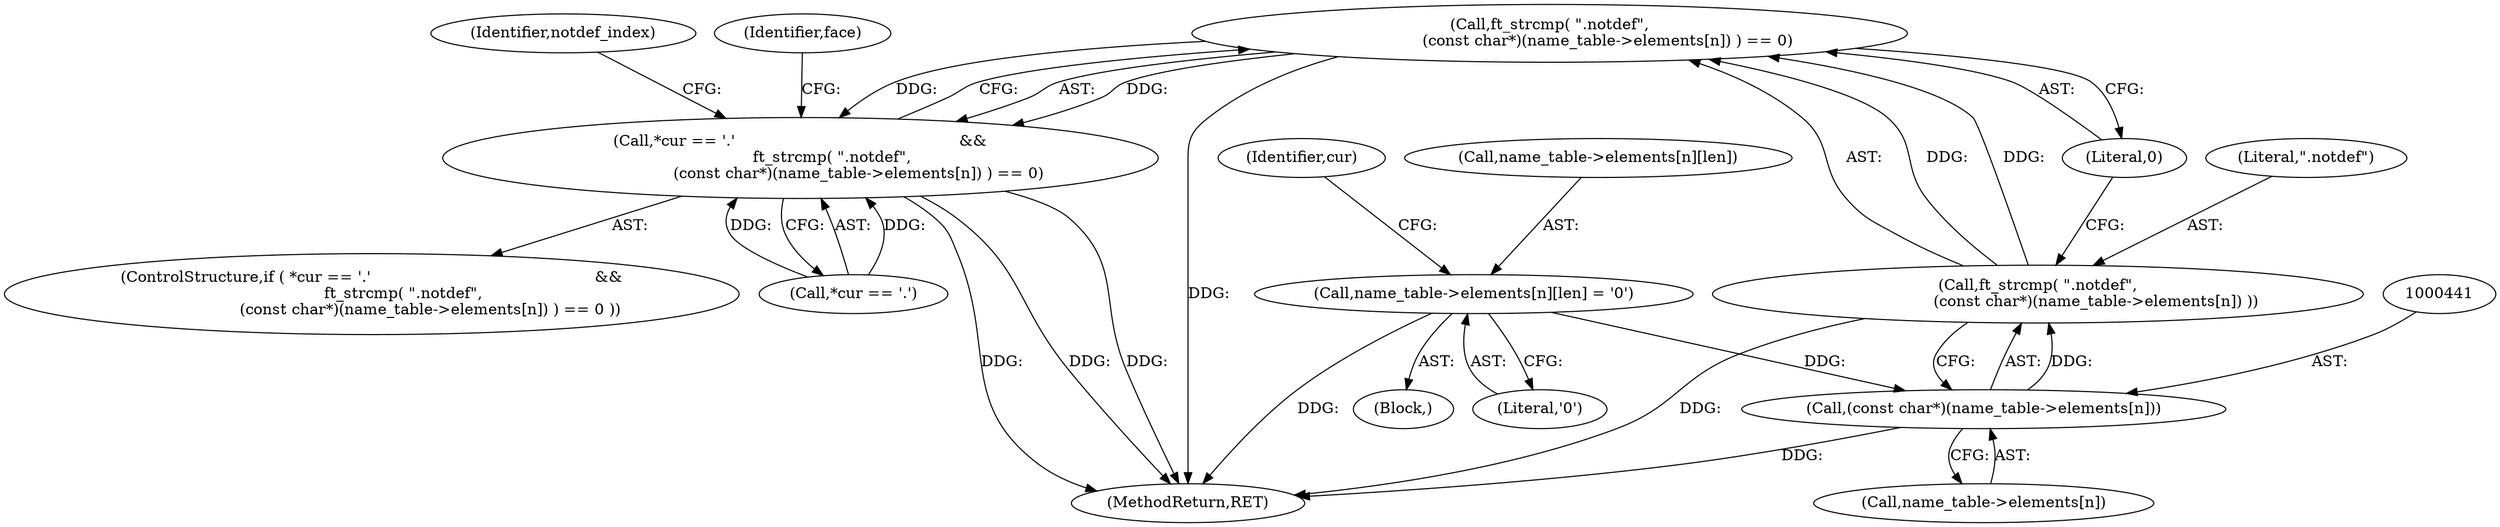 digraph "0_savannah_dd89710f0f643eb0f99a3830e0712d26c7642acd@API" {
"1000437" [label="(Call,ft_strcmp( \".notdef\",\n                        (const char*)(name_table->elements[n]) ) == 0)"];
"1000438" [label="(Call,ft_strcmp( \".notdef\",\n                        (const char*)(name_table->elements[n]) ))"];
"1000440" [label="(Call,(const char*)(name_table->elements[n]))"];
"1000422" [label="(Call,name_table->elements[n][len] = '\0')"];
"1000432" [label="(Call,*cur == '.'                                              &&\n             ft_strcmp( \".notdef\",\n                        (const char*)(name_table->elements[n]) ) == 0)"];
"1000450" [label="(Identifier,notdef_index)"];
"1000432" [label="(Call,*cur == '.'                                              &&\n             ft_strcmp( \".notdef\",\n                        (const char*)(name_table->elements[n]) ) == 0)"];
"1000423" [label="(Call,name_table->elements[n][len])"];
"1000422" [label="(Call,name_table->elements[n][len] = '\0')"];
"1000442" [label="(Call,name_table->elements[n])"];
"1000437" [label="(Call,ft_strcmp( \".notdef\",\n                        (const char*)(name_table->elements[n]) ) == 0)"];
"1000433" [label="(Call,*cur == '.')"];
"1000461" [label="(Identifier,face)"];
"1000440" [label="(Call,(const char*)(name_table->elements[n]))"];
"1000438" [label="(Call,ft_strcmp( \".notdef\",\n                        (const char*)(name_table->elements[n]) ))"];
"1000370" [label="(Block,)"];
"1000431" [label="(ControlStructure,if ( *cur == '.'                                              &&\n             ft_strcmp( \".notdef\",\n                        (const char*)(name_table->elements[n]) ) == 0 ))"];
"1000435" [label="(Identifier,cur)"];
"1000430" [label="(Literal,'\0')"];
"1000447" [label="(Literal,0)"];
"1000439" [label="(Literal,\".notdef\")"];
"1000823" [label="(MethodReturn,RET)"];
"1000437" -> "1000432"  [label="AST: "];
"1000437" -> "1000447"  [label="CFG: "];
"1000438" -> "1000437"  [label="AST: "];
"1000447" -> "1000437"  [label="AST: "];
"1000432" -> "1000437"  [label="CFG: "];
"1000437" -> "1000823"  [label="DDG: "];
"1000437" -> "1000432"  [label="DDG: "];
"1000437" -> "1000432"  [label="DDG: "];
"1000438" -> "1000437"  [label="DDG: "];
"1000438" -> "1000437"  [label="DDG: "];
"1000438" -> "1000440"  [label="CFG: "];
"1000439" -> "1000438"  [label="AST: "];
"1000440" -> "1000438"  [label="AST: "];
"1000447" -> "1000438"  [label="CFG: "];
"1000438" -> "1000823"  [label="DDG: "];
"1000440" -> "1000438"  [label="DDG: "];
"1000440" -> "1000442"  [label="CFG: "];
"1000441" -> "1000440"  [label="AST: "];
"1000442" -> "1000440"  [label="AST: "];
"1000440" -> "1000823"  [label="DDG: "];
"1000422" -> "1000440"  [label="DDG: "];
"1000422" -> "1000370"  [label="AST: "];
"1000422" -> "1000430"  [label="CFG: "];
"1000423" -> "1000422"  [label="AST: "];
"1000430" -> "1000422"  [label="AST: "];
"1000435" -> "1000422"  [label="CFG: "];
"1000422" -> "1000823"  [label="DDG: "];
"1000432" -> "1000431"  [label="AST: "];
"1000432" -> "1000433"  [label="CFG: "];
"1000433" -> "1000432"  [label="AST: "];
"1000450" -> "1000432"  [label="CFG: "];
"1000461" -> "1000432"  [label="CFG: "];
"1000432" -> "1000823"  [label="DDG: "];
"1000432" -> "1000823"  [label="DDG: "];
"1000432" -> "1000823"  [label="DDG: "];
"1000433" -> "1000432"  [label="DDG: "];
"1000433" -> "1000432"  [label="DDG: "];
}
